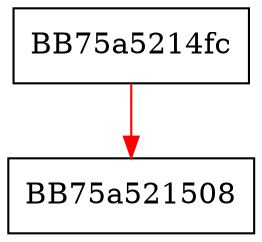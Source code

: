 digraph GetReader {
  node [shape="box"];
  graph [splines=ortho];
  BB75a5214fc -> BB75a521508 [color="red"];
}